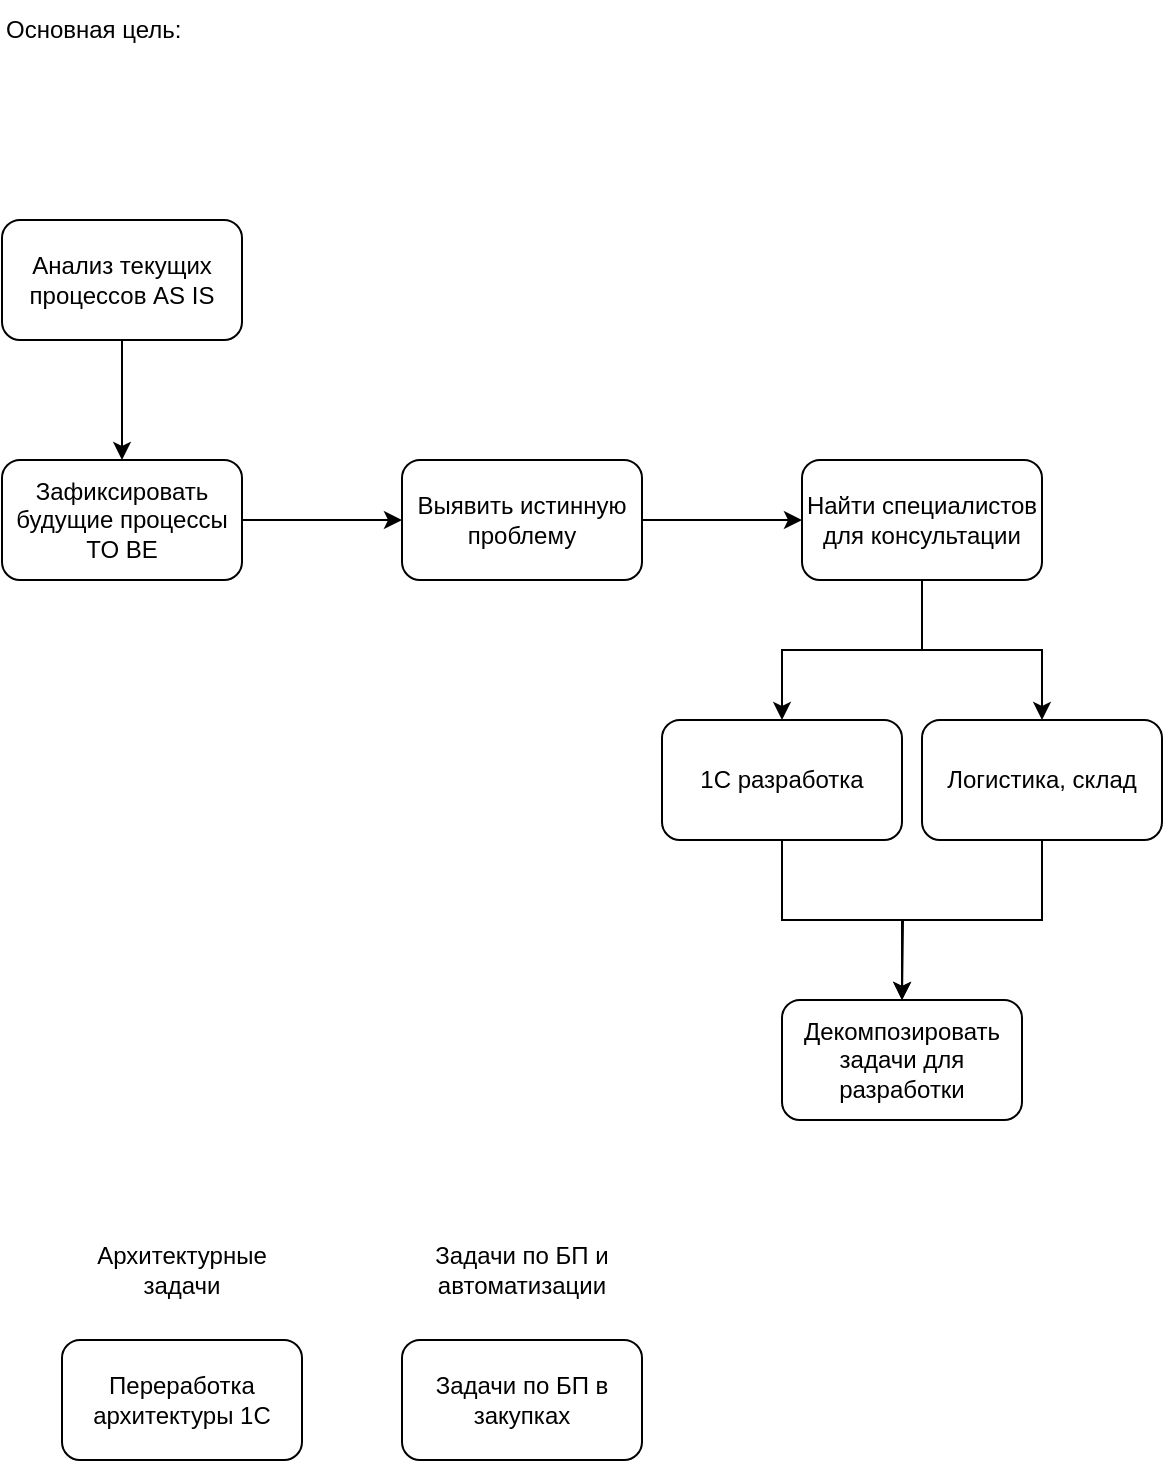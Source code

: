 <mxfile version="24.7.16">
  <diagram name="Страница — 1" id="-1IM5cx0t6x9WSvbNLhL">
    <mxGraphModel dx="1687" dy="976" grid="1" gridSize="10" guides="1" tooltips="1" connect="1" arrows="1" fold="1" page="1" pageScale="1" pageWidth="827" pageHeight="1169" math="0" shadow="0">
      <root>
        <mxCell id="0" />
        <mxCell id="1" parent="0" />
        <mxCell id="OoqZ8IV61jZ-zZDGYfF--1" value="Основная цель:" style="text;html=1;align=left;verticalAlign=middle;whiteSpace=wrap;rounded=0;" vertex="1" parent="1">
          <mxGeometry x="50" y="40" width="330" height="30" as="geometry" />
        </mxCell>
        <mxCell id="OoqZ8IV61jZ-zZDGYfF--4" value="" style="edgeStyle=orthogonalEdgeStyle;rounded=0;orthogonalLoop=1;jettySize=auto;html=1;" edge="1" parent="1" source="OoqZ8IV61jZ-zZDGYfF--2" target="OoqZ8IV61jZ-zZDGYfF--3">
          <mxGeometry relative="1" as="geometry" />
        </mxCell>
        <mxCell id="OoqZ8IV61jZ-zZDGYfF--2" value="Анализ текущих процессов AS IS" style="rounded=1;whiteSpace=wrap;html=1;" vertex="1" parent="1">
          <mxGeometry x="50" y="150" width="120" height="60" as="geometry" />
        </mxCell>
        <mxCell id="OoqZ8IV61jZ-zZDGYfF--6" value="" style="edgeStyle=orthogonalEdgeStyle;rounded=0;orthogonalLoop=1;jettySize=auto;html=1;" edge="1" parent="1" source="OoqZ8IV61jZ-zZDGYfF--3" target="OoqZ8IV61jZ-zZDGYfF--5">
          <mxGeometry relative="1" as="geometry" />
        </mxCell>
        <mxCell id="OoqZ8IV61jZ-zZDGYfF--3" value="Зафиксировать будущие процессы TO BE" style="rounded=1;whiteSpace=wrap;html=1;" vertex="1" parent="1">
          <mxGeometry x="50" y="270" width="120" height="60" as="geometry" />
        </mxCell>
        <mxCell id="OoqZ8IV61jZ-zZDGYfF--8" value="" style="edgeStyle=orthogonalEdgeStyle;rounded=0;orthogonalLoop=1;jettySize=auto;html=1;" edge="1" parent="1" source="OoqZ8IV61jZ-zZDGYfF--5" target="OoqZ8IV61jZ-zZDGYfF--7">
          <mxGeometry relative="1" as="geometry" />
        </mxCell>
        <mxCell id="OoqZ8IV61jZ-zZDGYfF--5" value="Выявить истинную проблему" style="rounded=1;whiteSpace=wrap;html=1;" vertex="1" parent="1">
          <mxGeometry x="250" y="270" width="120" height="60" as="geometry" />
        </mxCell>
        <mxCell id="OoqZ8IV61jZ-zZDGYfF--10" value="" style="edgeStyle=orthogonalEdgeStyle;rounded=0;orthogonalLoop=1;jettySize=auto;html=1;" edge="1" parent="1" source="OoqZ8IV61jZ-zZDGYfF--7" target="OoqZ8IV61jZ-zZDGYfF--9">
          <mxGeometry relative="1" as="geometry" />
        </mxCell>
        <mxCell id="OoqZ8IV61jZ-zZDGYfF--13" value="" style="edgeStyle=orthogonalEdgeStyle;rounded=0;orthogonalLoop=1;jettySize=auto;html=1;" edge="1" parent="1" source="OoqZ8IV61jZ-zZDGYfF--7" target="OoqZ8IV61jZ-zZDGYfF--12">
          <mxGeometry relative="1" as="geometry" />
        </mxCell>
        <mxCell id="OoqZ8IV61jZ-zZDGYfF--7" value="Найти специалистов для консультации" style="rounded=1;whiteSpace=wrap;html=1;" vertex="1" parent="1">
          <mxGeometry x="450" y="270" width="120" height="60" as="geometry" />
        </mxCell>
        <mxCell id="OoqZ8IV61jZ-zZDGYfF--16" style="edgeStyle=orthogonalEdgeStyle;rounded=0;orthogonalLoop=1;jettySize=auto;html=1;entryX=0.5;entryY=0;entryDx=0;entryDy=0;" edge="1" parent="1" source="OoqZ8IV61jZ-zZDGYfF--9" target="OoqZ8IV61jZ-zZDGYfF--14">
          <mxGeometry relative="1" as="geometry" />
        </mxCell>
        <mxCell id="OoqZ8IV61jZ-zZDGYfF--9" value="1С разработка" style="rounded=1;whiteSpace=wrap;html=1;" vertex="1" parent="1">
          <mxGeometry x="380" y="400" width="120" height="60" as="geometry" />
        </mxCell>
        <mxCell id="OoqZ8IV61jZ-zZDGYfF--17" style="edgeStyle=orthogonalEdgeStyle;rounded=0;orthogonalLoop=1;jettySize=auto;html=1;exitX=0.5;exitY=1;exitDx=0;exitDy=0;" edge="1" parent="1" source="OoqZ8IV61jZ-zZDGYfF--12">
          <mxGeometry relative="1" as="geometry">
            <mxPoint x="500" y="540.0" as="targetPoint" />
          </mxGeometry>
        </mxCell>
        <mxCell id="OoqZ8IV61jZ-zZDGYfF--12" value="Логистика, склад" style="rounded=1;whiteSpace=wrap;html=1;" vertex="1" parent="1">
          <mxGeometry x="510" y="400" width="120" height="60" as="geometry" />
        </mxCell>
        <mxCell id="OoqZ8IV61jZ-zZDGYfF--14" value="Декомпозировать задачи для разработки" style="rounded=1;whiteSpace=wrap;html=1;" vertex="1" parent="1">
          <mxGeometry x="440" y="540" width="120" height="60" as="geometry" />
        </mxCell>
        <mxCell id="OoqZ8IV61jZ-zZDGYfF--27" value="Переработка архитектуры 1С" style="rounded=1;whiteSpace=wrap;html=1;" vertex="1" parent="1">
          <mxGeometry x="80" y="710" width="120" height="60" as="geometry" />
        </mxCell>
        <mxCell id="OoqZ8IV61jZ-zZDGYfF--28" value="Задачи по БП в закупках" style="rounded=1;whiteSpace=wrap;html=1;" vertex="1" parent="1">
          <mxGeometry x="250" y="710" width="120" height="60" as="geometry" />
        </mxCell>
        <mxCell id="OoqZ8IV61jZ-zZDGYfF--29" value="Архитектурные задачи" style="text;html=1;align=center;verticalAlign=middle;whiteSpace=wrap;rounded=0;" vertex="1" parent="1">
          <mxGeometry x="80" y="660" width="120" height="30" as="geometry" />
        </mxCell>
        <mxCell id="OoqZ8IV61jZ-zZDGYfF--30" value="Задачи по БП и автоматизации" style="text;html=1;align=center;verticalAlign=middle;whiteSpace=wrap;rounded=0;" vertex="1" parent="1">
          <mxGeometry x="250" y="660" width="120" height="30" as="geometry" />
        </mxCell>
      </root>
    </mxGraphModel>
  </diagram>
</mxfile>
